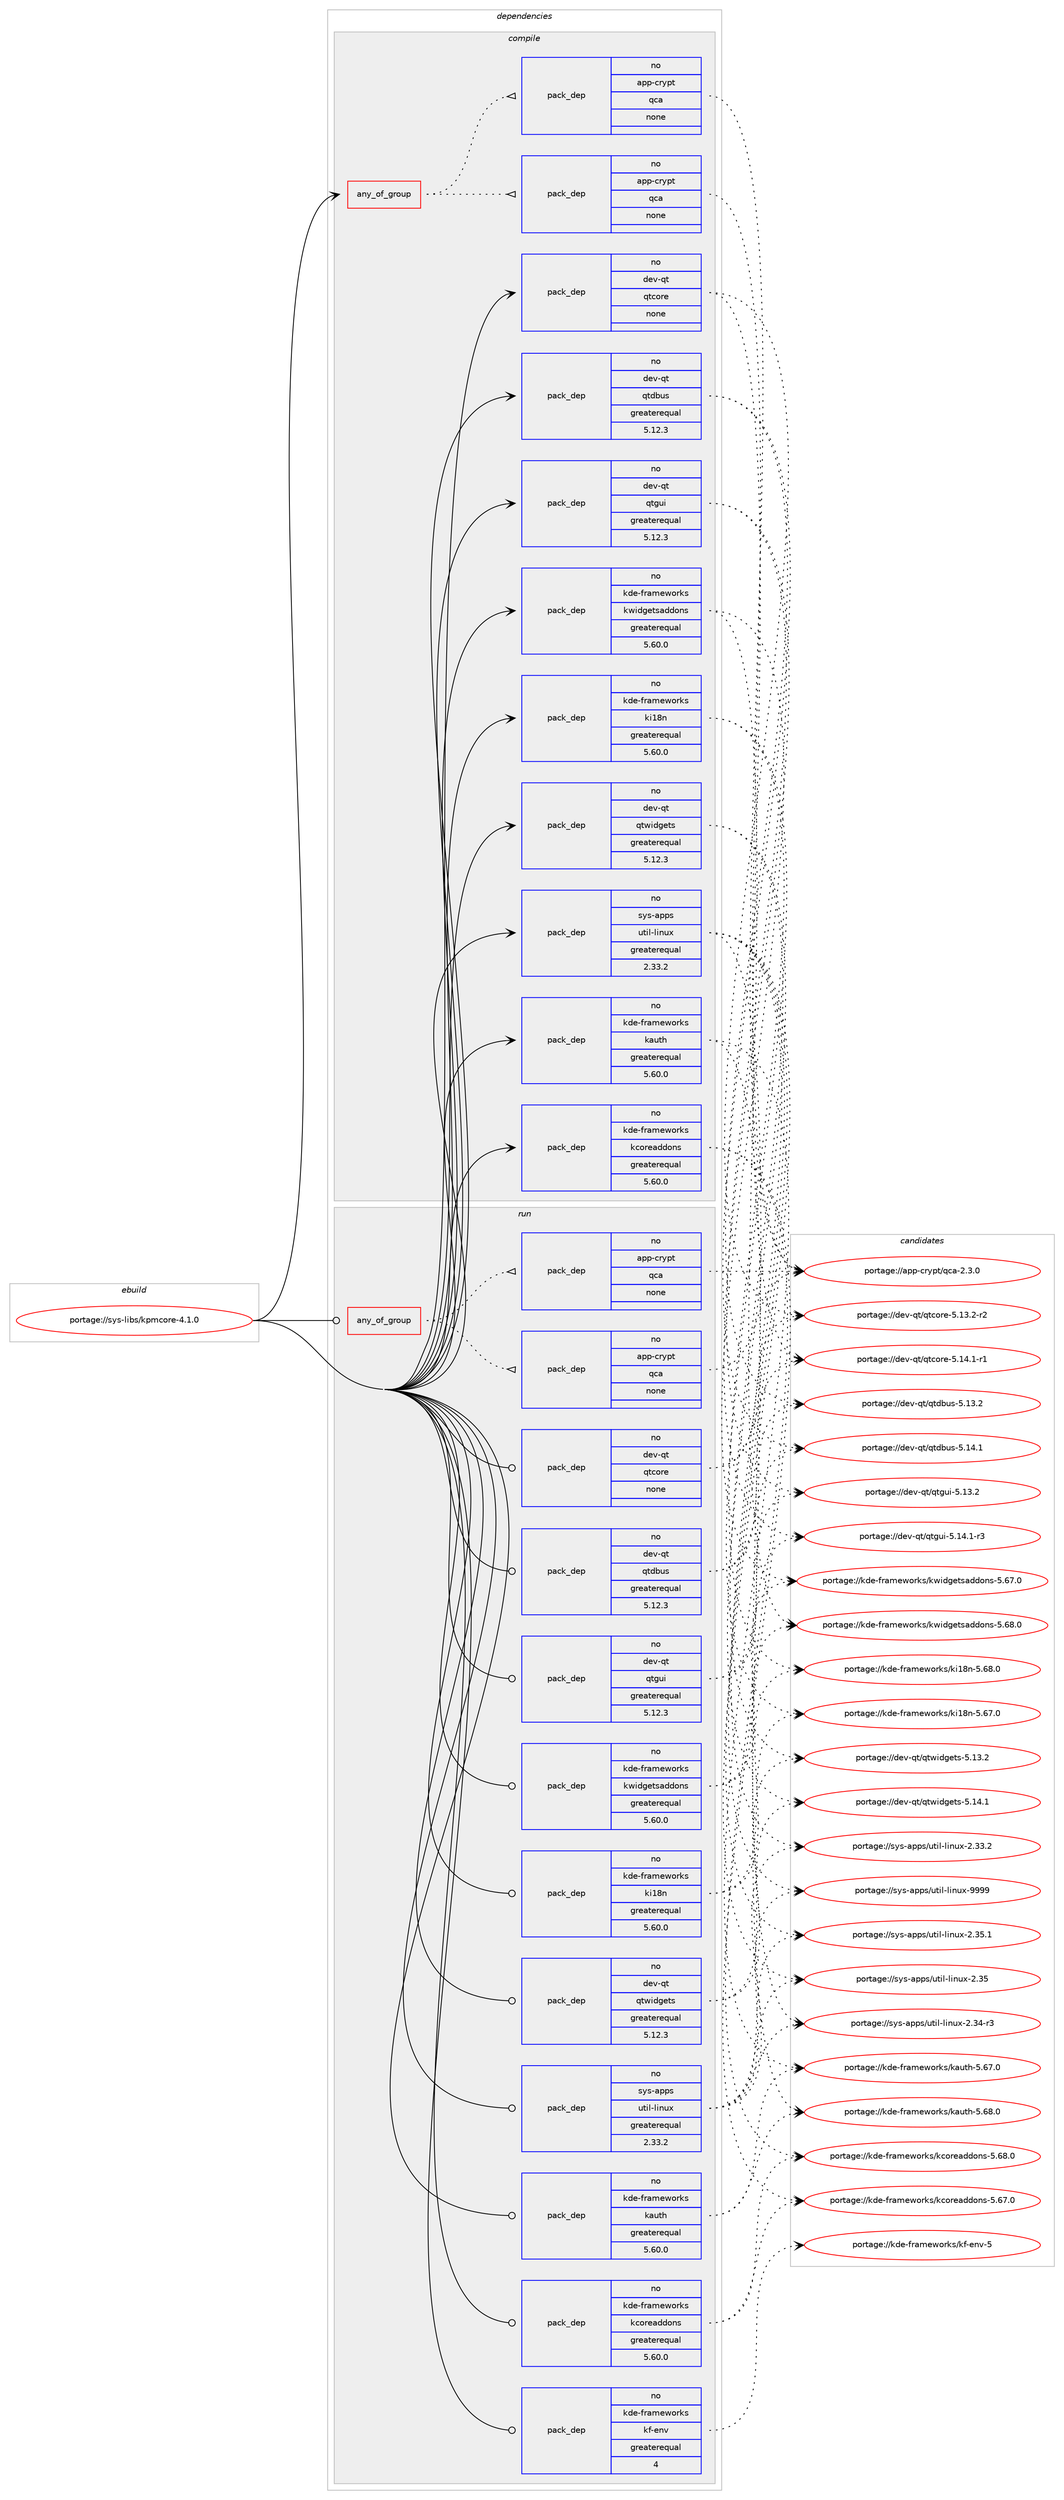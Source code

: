 digraph prolog {

# *************
# Graph options
# *************

newrank=true;
concentrate=true;
compound=true;
graph [rankdir=LR,fontname=Helvetica,fontsize=10,ranksep=1.5];#, ranksep=2.5, nodesep=0.2];
edge  [arrowhead=vee];
node  [fontname=Helvetica,fontsize=10];

# **********
# The ebuild
# **********

subgraph cluster_leftcol {
color=gray;
rank=same;
label=<<i>ebuild</i>>;
id [label="portage://sys-libs/kpmcore-4.1.0", color=red, width=4, href="../sys-libs/kpmcore-4.1.0.svg"];
}

# ****************
# The dependencies
# ****************

subgraph cluster_midcol {
color=gray;
label=<<i>dependencies</i>>;
subgraph cluster_compile {
fillcolor="#eeeeee";
style=filled;
label=<<i>compile</i>>;
subgraph any280 {
dependency9514 [label=<<TABLE BORDER="0" CELLBORDER="1" CELLSPACING="0" CELLPADDING="4"><TR><TD CELLPADDING="10">any_of_group</TD></TR></TABLE>>, shape=none, color=red];subgraph pack7804 {
dependency9515 [label=<<TABLE BORDER="0" CELLBORDER="1" CELLSPACING="0" CELLPADDING="4" WIDTH="220"><TR><TD ROWSPAN="6" CELLPADDING="30">pack_dep</TD></TR><TR><TD WIDTH="110">no</TD></TR><TR><TD>app-crypt</TD></TR><TR><TD>qca</TD></TR><TR><TD>none</TD></TR><TR><TD></TD></TR></TABLE>>, shape=none, color=blue];
}
dependency9514:e -> dependency9515:w [weight=20,style="dotted",arrowhead="oinv"];
subgraph pack7805 {
dependency9516 [label=<<TABLE BORDER="0" CELLBORDER="1" CELLSPACING="0" CELLPADDING="4" WIDTH="220"><TR><TD ROWSPAN="6" CELLPADDING="30">pack_dep</TD></TR><TR><TD WIDTH="110">no</TD></TR><TR><TD>app-crypt</TD></TR><TR><TD>qca</TD></TR><TR><TD>none</TD></TR><TR><TD></TD></TR></TABLE>>, shape=none, color=blue];
}
dependency9514:e -> dependency9516:w [weight=20,style="dotted",arrowhead="oinv"];
}
id:e -> dependency9514:w [weight=20,style="solid",arrowhead="vee"];
subgraph pack7806 {
dependency9517 [label=<<TABLE BORDER="0" CELLBORDER="1" CELLSPACING="0" CELLPADDING="4" WIDTH="220"><TR><TD ROWSPAN="6" CELLPADDING="30">pack_dep</TD></TR><TR><TD WIDTH="110">no</TD></TR><TR><TD>dev-qt</TD></TR><TR><TD>qtcore</TD></TR><TR><TD>none</TD></TR><TR><TD></TD></TR></TABLE>>, shape=none, color=blue];
}
id:e -> dependency9517:w [weight=20,style="solid",arrowhead="vee"];
subgraph pack7807 {
dependency9518 [label=<<TABLE BORDER="0" CELLBORDER="1" CELLSPACING="0" CELLPADDING="4" WIDTH="220"><TR><TD ROWSPAN="6" CELLPADDING="30">pack_dep</TD></TR><TR><TD WIDTH="110">no</TD></TR><TR><TD>dev-qt</TD></TR><TR><TD>qtdbus</TD></TR><TR><TD>greaterequal</TD></TR><TR><TD>5.12.3</TD></TR></TABLE>>, shape=none, color=blue];
}
id:e -> dependency9518:w [weight=20,style="solid",arrowhead="vee"];
subgraph pack7808 {
dependency9519 [label=<<TABLE BORDER="0" CELLBORDER="1" CELLSPACING="0" CELLPADDING="4" WIDTH="220"><TR><TD ROWSPAN="6" CELLPADDING="30">pack_dep</TD></TR><TR><TD WIDTH="110">no</TD></TR><TR><TD>dev-qt</TD></TR><TR><TD>qtgui</TD></TR><TR><TD>greaterequal</TD></TR><TR><TD>5.12.3</TD></TR></TABLE>>, shape=none, color=blue];
}
id:e -> dependency9519:w [weight=20,style="solid",arrowhead="vee"];
subgraph pack7809 {
dependency9520 [label=<<TABLE BORDER="0" CELLBORDER="1" CELLSPACING="0" CELLPADDING="4" WIDTH="220"><TR><TD ROWSPAN="6" CELLPADDING="30">pack_dep</TD></TR><TR><TD WIDTH="110">no</TD></TR><TR><TD>dev-qt</TD></TR><TR><TD>qtwidgets</TD></TR><TR><TD>greaterequal</TD></TR><TR><TD>5.12.3</TD></TR></TABLE>>, shape=none, color=blue];
}
id:e -> dependency9520:w [weight=20,style="solid",arrowhead="vee"];
subgraph pack7810 {
dependency9521 [label=<<TABLE BORDER="0" CELLBORDER="1" CELLSPACING="0" CELLPADDING="4" WIDTH="220"><TR><TD ROWSPAN="6" CELLPADDING="30">pack_dep</TD></TR><TR><TD WIDTH="110">no</TD></TR><TR><TD>kde-frameworks</TD></TR><TR><TD>kauth</TD></TR><TR><TD>greaterequal</TD></TR><TR><TD>5.60.0</TD></TR></TABLE>>, shape=none, color=blue];
}
id:e -> dependency9521:w [weight=20,style="solid",arrowhead="vee"];
subgraph pack7811 {
dependency9522 [label=<<TABLE BORDER="0" CELLBORDER="1" CELLSPACING="0" CELLPADDING="4" WIDTH="220"><TR><TD ROWSPAN="6" CELLPADDING="30">pack_dep</TD></TR><TR><TD WIDTH="110">no</TD></TR><TR><TD>kde-frameworks</TD></TR><TR><TD>kcoreaddons</TD></TR><TR><TD>greaterequal</TD></TR><TR><TD>5.60.0</TD></TR></TABLE>>, shape=none, color=blue];
}
id:e -> dependency9522:w [weight=20,style="solid",arrowhead="vee"];
subgraph pack7812 {
dependency9523 [label=<<TABLE BORDER="0" CELLBORDER="1" CELLSPACING="0" CELLPADDING="4" WIDTH="220"><TR><TD ROWSPAN="6" CELLPADDING="30">pack_dep</TD></TR><TR><TD WIDTH="110">no</TD></TR><TR><TD>kde-frameworks</TD></TR><TR><TD>ki18n</TD></TR><TR><TD>greaterequal</TD></TR><TR><TD>5.60.0</TD></TR></TABLE>>, shape=none, color=blue];
}
id:e -> dependency9523:w [weight=20,style="solid",arrowhead="vee"];
subgraph pack7813 {
dependency9524 [label=<<TABLE BORDER="0" CELLBORDER="1" CELLSPACING="0" CELLPADDING="4" WIDTH="220"><TR><TD ROWSPAN="6" CELLPADDING="30">pack_dep</TD></TR><TR><TD WIDTH="110">no</TD></TR><TR><TD>kde-frameworks</TD></TR><TR><TD>kwidgetsaddons</TD></TR><TR><TD>greaterequal</TD></TR><TR><TD>5.60.0</TD></TR></TABLE>>, shape=none, color=blue];
}
id:e -> dependency9524:w [weight=20,style="solid",arrowhead="vee"];
subgraph pack7814 {
dependency9525 [label=<<TABLE BORDER="0" CELLBORDER="1" CELLSPACING="0" CELLPADDING="4" WIDTH="220"><TR><TD ROWSPAN="6" CELLPADDING="30">pack_dep</TD></TR><TR><TD WIDTH="110">no</TD></TR><TR><TD>sys-apps</TD></TR><TR><TD>util-linux</TD></TR><TR><TD>greaterequal</TD></TR><TR><TD>2.33.2</TD></TR></TABLE>>, shape=none, color=blue];
}
id:e -> dependency9525:w [weight=20,style="solid",arrowhead="vee"];
}
subgraph cluster_compileandrun {
fillcolor="#eeeeee";
style=filled;
label=<<i>compile and run</i>>;
}
subgraph cluster_run {
fillcolor="#eeeeee";
style=filled;
label=<<i>run</i>>;
subgraph any281 {
dependency9526 [label=<<TABLE BORDER="0" CELLBORDER="1" CELLSPACING="0" CELLPADDING="4"><TR><TD CELLPADDING="10">any_of_group</TD></TR></TABLE>>, shape=none, color=red];subgraph pack7815 {
dependency9527 [label=<<TABLE BORDER="0" CELLBORDER="1" CELLSPACING="0" CELLPADDING="4" WIDTH="220"><TR><TD ROWSPAN="6" CELLPADDING="30">pack_dep</TD></TR><TR><TD WIDTH="110">no</TD></TR><TR><TD>app-crypt</TD></TR><TR><TD>qca</TD></TR><TR><TD>none</TD></TR><TR><TD></TD></TR></TABLE>>, shape=none, color=blue];
}
dependency9526:e -> dependency9527:w [weight=20,style="dotted",arrowhead="oinv"];
subgraph pack7816 {
dependency9528 [label=<<TABLE BORDER="0" CELLBORDER="1" CELLSPACING="0" CELLPADDING="4" WIDTH="220"><TR><TD ROWSPAN="6" CELLPADDING="30">pack_dep</TD></TR><TR><TD WIDTH="110">no</TD></TR><TR><TD>app-crypt</TD></TR><TR><TD>qca</TD></TR><TR><TD>none</TD></TR><TR><TD></TD></TR></TABLE>>, shape=none, color=blue];
}
dependency9526:e -> dependency9528:w [weight=20,style="dotted",arrowhead="oinv"];
}
id:e -> dependency9526:w [weight=20,style="solid",arrowhead="odot"];
subgraph pack7817 {
dependency9529 [label=<<TABLE BORDER="0" CELLBORDER="1" CELLSPACING="0" CELLPADDING="4" WIDTH="220"><TR><TD ROWSPAN="6" CELLPADDING="30">pack_dep</TD></TR><TR><TD WIDTH="110">no</TD></TR><TR><TD>dev-qt</TD></TR><TR><TD>qtcore</TD></TR><TR><TD>none</TD></TR><TR><TD></TD></TR></TABLE>>, shape=none, color=blue];
}
id:e -> dependency9529:w [weight=20,style="solid",arrowhead="odot"];
subgraph pack7818 {
dependency9530 [label=<<TABLE BORDER="0" CELLBORDER="1" CELLSPACING="0" CELLPADDING="4" WIDTH="220"><TR><TD ROWSPAN="6" CELLPADDING="30">pack_dep</TD></TR><TR><TD WIDTH="110">no</TD></TR><TR><TD>dev-qt</TD></TR><TR><TD>qtdbus</TD></TR><TR><TD>greaterequal</TD></TR><TR><TD>5.12.3</TD></TR></TABLE>>, shape=none, color=blue];
}
id:e -> dependency9530:w [weight=20,style="solid",arrowhead="odot"];
subgraph pack7819 {
dependency9531 [label=<<TABLE BORDER="0" CELLBORDER="1" CELLSPACING="0" CELLPADDING="4" WIDTH="220"><TR><TD ROWSPAN="6" CELLPADDING="30">pack_dep</TD></TR><TR><TD WIDTH="110">no</TD></TR><TR><TD>dev-qt</TD></TR><TR><TD>qtgui</TD></TR><TR><TD>greaterequal</TD></TR><TR><TD>5.12.3</TD></TR></TABLE>>, shape=none, color=blue];
}
id:e -> dependency9531:w [weight=20,style="solid",arrowhead="odot"];
subgraph pack7820 {
dependency9532 [label=<<TABLE BORDER="0" CELLBORDER="1" CELLSPACING="0" CELLPADDING="4" WIDTH="220"><TR><TD ROWSPAN="6" CELLPADDING="30">pack_dep</TD></TR><TR><TD WIDTH="110">no</TD></TR><TR><TD>dev-qt</TD></TR><TR><TD>qtwidgets</TD></TR><TR><TD>greaterequal</TD></TR><TR><TD>5.12.3</TD></TR></TABLE>>, shape=none, color=blue];
}
id:e -> dependency9532:w [weight=20,style="solid",arrowhead="odot"];
subgraph pack7821 {
dependency9533 [label=<<TABLE BORDER="0" CELLBORDER="1" CELLSPACING="0" CELLPADDING="4" WIDTH="220"><TR><TD ROWSPAN="6" CELLPADDING="30">pack_dep</TD></TR><TR><TD WIDTH="110">no</TD></TR><TR><TD>kde-frameworks</TD></TR><TR><TD>kauth</TD></TR><TR><TD>greaterequal</TD></TR><TR><TD>5.60.0</TD></TR></TABLE>>, shape=none, color=blue];
}
id:e -> dependency9533:w [weight=20,style="solid",arrowhead="odot"];
subgraph pack7822 {
dependency9534 [label=<<TABLE BORDER="0" CELLBORDER="1" CELLSPACING="0" CELLPADDING="4" WIDTH="220"><TR><TD ROWSPAN="6" CELLPADDING="30">pack_dep</TD></TR><TR><TD WIDTH="110">no</TD></TR><TR><TD>kde-frameworks</TD></TR><TR><TD>kcoreaddons</TD></TR><TR><TD>greaterequal</TD></TR><TR><TD>5.60.0</TD></TR></TABLE>>, shape=none, color=blue];
}
id:e -> dependency9534:w [weight=20,style="solid",arrowhead="odot"];
subgraph pack7823 {
dependency9535 [label=<<TABLE BORDER="0" CELLBORDER="1" CELLSPACING="0" CELLPADDING="4" WIDTH="220"><TR><TD ROWSPAN="6" CELLPADDING="30">pack_dep</TD></TR><TR><TD WIDTH="110">no</TD></TR><TR><TD>kde-frameworks</TD></TR><TR><TD>kf-env</TD></TR><TR><TD>greaterequal</TD></TR><TR><TD>4</TD></TR></TABLE>>, shape=none, color=blue];
}
id:e -> dependency9535:w [weight=20,style="solid",arrowhead="odot"];
subgraph pack7824 {
dependency9536 [label=<<TABLE BORDER="0" CELLBORDER="1" CELLSPACING="0" CELLPADDING="4" WIDTH="220"><TR><TD ROWSPAN="6" CELLPADDING="30">pack_dep</TD></TR><TR><TD WIDTH="110">no</TD></TR><TR><TD>kde-frameworks</TD></TR><TR><TD>ki18n</TD></TR><TR><TD>greaterequal</TD></TR><TR><TD>5.60.0</TD></TR></TABLE>>, shape=none, color=blue];
}
id:e -> dependency9536:w [weight=20,style="solid",arrowhead="odot"];
subgraph pack7825 {
dependency9537 [label=<<TABLE BORDER="0" CELLBORDER="1" CELLSPACING="0" CELLPADDING="4" WIDTH="220"><TR><TD ROWSPAN="6" CELLPADDING="30">pack_dep</TD></TR><TR><TD WIDTH="110">no</TD></TR><TR><TD>kde-frameworks</TD></TR><TR><TD>kwidgetsaddons</TD></TR><TR><TD>greaterequal</TD></TR><TR><TD>5.60.0</TD></TR></TABLE>>, shape=none, color=blue];
}
id:e -> dependency9537:w [weight=20,style="solid",arrowhead="odot"];
subgraph pack7826 {
dependency9538 [label=<<TABLE BORDER="0" CELLBORDER="1" CELLSPACING="0" CELLPADDING="4" WIDTH="220"><TR><TD ROWSPAN="6" CELLPADDING="30">pack_dep</TD></TR><TR><TD WIDTH="110">no</TD></TR><TR><TD>sys-apps</TD></TR><TR><TD>util-linux</TD></TR><TR><TD>greaterequal</TD></TR><TR><TD>2.33.2</TD></TR></TABLE>>, shape=none, color=blue];
}
id:e -> dependency9538:w [weight=20,style="solid",arrowhead="odot"];
}
}

# **************
# The candidates
# **************

subgraph cluster_choices {
rank=same;
color=gray;
label=<<i>candidates</i>>;

subgraph choice7804 {
color=black;
nodesep=1;
choice971121124599114121112116471139997455046514648 [label="portage://app-crypt/qca-2.3.0", color=red, width=4,href="../app-crypt/qca-2.3.0.svg"];
dependency9515:e -> choice971121124599114121112116471139997455046514648:w [style=dotted,weight="100"];
}
subgraph choice7805 {
color=black;
nodesep=1;
choice971121124599114121112116471139997455046514648 [label="portage://app-crypt/qca-2.3.0", color=red, width=4,href="../app-crypt/qca-2.3.0.svg"];
dependency9516:e -> choice971121124599114121112116471139997455046514648:w [style=dotted,weight="100"];
}
subgraph choice7806 {
color=black;
nodesep=1;
choice100101118451131164711311699111114101455346495246494511449 [label="portage://dev-qt/qtcore-5.14.1-r1", color=red, width=4,href="../dev-qt/qtcore-5.14.1-r1.svg"];
choice100101118451131164711311699111114101455346495146504511450 [label="portage://dev-qt/qtcore-5.13.2-r2", color=red, width=4,href="../dev-qt/qtcore-5.13.2-r2.svg"];
dependency9517:e -> choice100101118451131164711311699111114101455346495246494511449:w [style=dotted,weight="100"];
dependency9517:e -> choice100101118451131164711311699111114101455346495146504511450:w [style=dotted,weight="100"];
}
subgraph choice7807 {
color=black;
nodesep=1;
choice10010111845113116471131161009811711545534649524649 [label="portage://dev-qt/qtdbus-5.14.1", color=red, width=4,href="../dev-qt/qtdbus-5.14.1.svg"];
choice10010111845113116471131161009811711545534649514650 [label="portage://dev-qt/qtdbus-5.13.2", color=red, width=4,href="../dev-qt/qtdbus-5.13.2.svg"];
dependency9518:e -> choice10010111845113116471131161009811711545534649524649:w [style=dotted,weight="100"];
dependency9518:e -> choice10010111845113116471131161009811711545534649514650:w [style=dotted,weight="100"];
}
subgraph choice7808 {
color=black;
nodesep=1;
choice1001011184511311647113116103117105455346495246494511451 [label="portage://dev-qt/qtgui-5.14.1-r3", color=red, width=4,href="../dev-qt/qtgui-5.14.1-r3.svg"];
choice100101118451131164711311610311710545534649514650 [label="portage://dev-qt/qtgui-5.13.2", color=red, width=4,href="../dev-qt/qtgui-5.13.2.svg"];
dependency9519:e -> choice1001011184511311647113116103117105455346495246494511451:w [style=dotted,weight="100"];
dependency9519:e -> choice100101118451131164711311610311710545534649514650:w [style=dotted,weight="100"];
}
subgraph choice7809 {
color=black;
nodesep=1;
choice100101118451131164711311611910510010310111611545534649524649 [label="portage://dev-qt/qtwidgets-5.14.1", color=red, width=4,href="../dev-qt/qtwidgets-5.14.1.svg"];
choice100101118451131164711311611910510010310111611545534649514650 [label="portage://dev-qt/qtwidgets-5.13.2", color=red, width=4,href="../dev-qt/qtwidgets-5.13.2.svg"];
dependency9520:e -> choice100101118451131164711311611910510010310111611545534649524649:w [style=dotted,weight="100"];
dependency9520:e -> choice100101118451131164711311611910510010310111611545534649514650:w [style=dotted,weight="100"];
}
subgraph choice7810 {
color=black;
nodesep=1;
choice1071001014510211497109101119111114107115471079711711610445534654564648 [label="portage://kde-frameworks/kauth-5.68.0", color=red, width=4,href="../kde-frameworks/kauth-5.68.0.svg"];
choice1071001014510211497109101119111114107115471079711711610445534654554648 [label="portage://kde-frameworks/kauth-5.67.0", color=red, width=4,href="../kde-frameworks/kauth-5.67.0.svg"];
dependency9521:e -> choice1071001014510211497109101119111114107115471079711711610445534654564648:w [style=dotted,weight="100"];
dependency9521:e -> choice1071001014510211497109101119111114107115471079711711610445534654554648:w [style=dotted,weight="100"];
}
subgraph choice7811 {
color=black;
nodesep=1;
choice107100101451021149710910111911111410711547107991111141019710010011111011545534654564648 [label="portage://kde-frameworks/kcoreaddons-5.68.0", color=red, width=4,href="../kde-frameworks/kcoreaddons-5.68.0.svg"];
choice107100101451021149710910111911111410711547107991111141019710010011111011545534654554648 [label="portage://kde-frameworks/kcoreaddons-5.67.0", color=red, width=4,href="../kde-frameworks/kcoreaddons-5.67.0.svg"];
dependency9522:e -> choice107100101451021149710910111911111410711547107991111141019710010011111011545534654564648:w [style=dotted,weight="100"];
dependency9522:e -> choice107100101451021149710910111911111410711547107991111141019710010011111011545534654554648:w [style=dotted,weight="100"];
}
subgraph choice7812 {
color=black;
nodesep=1;
choice107100101451021149710910111911111410711547107105495611045534654564648 [label="portage://kde-frameworks/ki18n-5.68.0", color=red, width=4,href="../kde-frameworks/ki18n-5.68.0.svg"];
choice107100101451021149710910111911111410711547107105495611045534654554648 [label="portage://kde-frameworks/ki18n-5.67.0", color=red, width=4,href="../kde-frameworks/ki18n-5.67.0.svg"];
dependency9523:e -> choice107100101451021149710910111911111410711547107105495611045534654564648:w [style=dotted,weight="100"];
dependency9523:e -> choice107100101451021149710910111911111410711547107105495611045534654554648:w [style=dotted,weight="100"];
}
subgraph choice7813 {
color=black;
nodesep=1;
choice1071001014510211497109101119111114107115471071191051001031011161159710010011111011545534654564648 [label="portage://kde-frameworks/kwidgetsaddons-5.68.0", color=red, width=4,href="../kde-frameworks/kwidgetsaddons-5.68.0.svg"];
choice1071001014510211497109101119111114107115471071191051001031011161159710010011111011545534654554648 [label="portage://kde-frameworks/kwidgetsaddons-5.67.0", color=red, width=4,href="../kde-frameworks/kwidgetsaddons-5.67.0.svg"];
dependency9524:e -> choice1071001014510211497109101119111114107115471071191051001031011161159710010011111011545534654564648:w [style=dotted,weight="100"];
dependency9524:e -> choice1071001014510211497109101119111114107115471071191051001031011161159710010011111011545534654554648:w [style=dotted,weight="100"];
}
subgraph choice7814 {
color=black;
nodesep=1;
choice115121115459711211211547117116105108451081051101171204557575757 [label="portage://sys-apps/util-linux-9999", color=red, width=4,href="../sys-apps/util-linux-9999.svg"];
choice1151211154597112112115471171161051084510810511011712045504651534649 [label="portage://sys-apps/util-linux-2.35.1", color=red, width=4,href="../sys-apps/util-linux-2.35.1.svg"];
choice115121115459711211211547117116105108451081051101171204550465153 [label="portage://sys-apps/util-linux-2.35", color=red, width=4,href="../sys-apps/util-linux-2.35.svg"];
choice1151211154597112112115471171161051084510810511011712045504651524511451 [label="portage://sys-apps/util-linux-2.34-r3", color=red, width=4,href="../sys-apps/util-linux-2.34-r3.svg"];
choice1151211154597112112115471171161051084510810511011712045504651514650 [label="portage://sys-apps/util-linux-2.33.2", color=red, width=4,href="../sys-apps/util-linux-2.33.2.svg"];
dependency9525:e -> choice115121115459711211211547117116105108451081051101171204557575757:w [style=dotted,weight="100"];
dependency9525:e -> choice1151211154597112112115471171161051084510810511011712045504651534649:w [style=dotted,weight="100"];
dependency9525:e -> choice115121115459711211211547117116105108451081051101171204550465153:w [style=dotted,weight="100"];
dependency9525:e -> choice1151211154597112112115471171161051084510810511011712045504651524511451:w [style=dotted,weight="100"];
dependency9525:e -> choice1151211154597112112115471171161051084510810511011712045504651514650:w [style=dotted,weight="100"];
}
subgraph choice7815 {
color=black;
nodesep=1;
choice971121124599114121112116471139997455046514648 [label="portage://app-crypt/qca-2.3.0", color=red, width=4,href="../app-crypt/qca-2.3.0.svg"];
dependency9527:e -> choice971121124599114121112116471139997455046514648:w [style=dotted,weight="100"];
}
subgraph choice7816 {
color=black;
nodesep=1;
choice971121124599114121112116471139997455046514648 [label="portage://app-crypt/qca-2.3.0", color=red, width=4,href="../app-crypt/qca-2.3.0.svg"];
dependency9528:e -> choice971121124599114121112116471139997455046514648:w [style=dotted,weight="100"];
}
subgraph choice7817 {
color=black;
nodesep=1;
choice100101118451131164711311699111114101455346495246494511449 [label="portage://dev-qt/qtcore-5.14.1-r1", color=red, width=4,href="../dev-qt/qtcore-5.14.1-r1.svg"];
choice100101118451131164711311699111114101455346495146504511450 [label="portage://dev-qt/qtcore-5.13.2-r2", color=red, width=4,href="../dev-qt/qtcore-5.13.2-r2.svg"];
dependency9529:e -> choice100101118451131164711311699111114101455346495246494511449:w [style=dotted,weight="100"];
dependency9529:e -> choice100101118451131164711311699111114101455346495146504511450:w [style=dotted,weight="100"];
}
subgraph choice7818 {
color=black;
nodesep=1;
choice10010111845113116471131161009811711545534649524649 [label="portage://dev-qt/qtdbus-5.14.1", color=red, width=4,href="../dev-qt/qtdbus-5.14.1.svg"];
choice10010111845113116471131161009811711545534649514650 [label="portage://dev-qt/qtdbus-5.13.2", color=red, width=4,href="../dev-qt/qtdbus-5.13.2.svg"];
dependency9530:e -> choice10010111845113116471131161009811711545534649524649:w [style=dotted,weight="100"];
dependency9530:e -> choice10010111845113116471131161009811711545534649514650:w [style=dotted,weight="100"];
}
subgraph choice7819 {
color=black;
nodesep=1;
choice1001011184511311647113116103117105455346495246494511451 [label="portage://dev-qt/qtgui-5.14.1-r3", color=red, width=4,href="../dev-qt/qtgui-5.14.1-r3.svg"];
choice100101118451131164711311610311710545534649514650 [label="portage://dev-qt/qtgui-5.13.2", color=red, width=4,href="../dev-qt/qtgui-5.13.2.svg"];
dependency9531:e -> choice1001011184511311647113116103117105455346495246494511451:w [style=dotted,weight="100"];
dependency9531:e -> choice100101118451131164711311610311710545534649514650:w [style=dotted,weight="100"];
}
subgraph choice7820 {
color=black;
nodesep=1;
choice100101118451131164711311611910510010310111611545534649524649 [label="portage://dev-qt/qtwidgets-5.14.1", color=red, width=4,href="../dev-qt/qtwidgets-5.14.1.svg"];
choice100101118451131164711311611910510010310111611545534649514650 [label="portage://dev-qt/qtwidgets-5.13.2", color=red, width=4,href="../dev-qt/qtwidgets-5.13.2.svg"];
dependency9532:e -> choice100101118451131164711311611910510010310111611545534649524649:w [style=dotted,weight="100"];
dependency9532:e -> choice100101118451131164711311611910510010310111611545534649514650:w [style=dotted,weight="100"];
}
subgraph choice7821 {
color=black;
nodesep=1;
choice1071001014510211497109101119111114107115471079711711610445534654564648 [label="portage://kde-frameworks/kauth-5.68.0", color=red, width=4,href="../kde-frameworks/kauth-5.68.0.svg"];
choice1071001014510211497109101119111114107115471079711711610445534654554648 [label="portage://kde-frameworks/kauth-5.67.0", color=red, width=4,href="../kde-frameworks/kauth-5.67.0.svg"];
dependency9533:e -> choice1071001014510211497109101119111114107115471079711711610445534654564648:w [style=dotted,weight="100"];
dependency9533:e -> choice1071001014510211497109101119111114107115471079711711610445534654554648:w [style=dotted,weight="100"];
}
subgraph choice7822 {
color=black;
nodesep=1;
choice107100101451021149710910111911111410711547107991111141019710010011111011545534654564648 [label="portage://kde-frameworks/kcoreaddons-5.68.0", color=red, width=4,href="../kde-frameworks/kcoreaddons-5.68.0.svg"];
choice107100101451021149710910111911111410711547107991111141019710010011111011545534654554648 [label="portage://kde-frameworks/kcoreaddons-5.67.0", color=red, width=4,href="../kde-frameworks/kcoreaddons-5.67.0.svg"];
dependency9534:e -> choice107100101451021149710910111911111410711547107991111141019710010011111011545534654564648:w [style=dotted,weight="100"];
dependency9534:e -> choice107100101451021149710910111911111410711547107991111141019710010011111011545534654554648:w [style=dotted,weight="100"];
}
subgraph choice7823 {
color=black;
nodesep=1;
choice107100101451021149710910111911111410711547107102451011101184553 [label="portage://kde-frameworks/kf-env-5", color=red, width=4,href="../kde-frameworks/kf-env-5.svg"];
dependency9535:e -> choice107100101451021149710910111911111410711547107102451011101184553:w [style=dotted,weight="100"];
}
subgraph choice7824 {
color=black;
nodesep=1;
choice107100101451021149710910111911111410711547107105495611045534654564648 [label="portage://kde-frameworks/ki18n-5.68.0", color=red, width=4,href="../kde-frameworks/ki18n-5.68.0.svg"];
choice107100101451021149710910111911111410711547107105495611045534654554648 [label="portage://kde-frameworks/ki18n-5.67.0", color=red, width=4,href="../kde-frameworks/ki18n-5.67.0.svg"];
dependency9536:e -> choice107100101451021149710910111911111410711547107105495611045534654564648:w [style=dotted,weight="100"];
dependency9536:e -> choice107100101451021149710910111911111410711547107105495611045534654554648:w [style=dotted,weight="100"];
}
subgraph choice7825 {
color=black;
nodesep=1;
choice1071001014510211497109101119111114107115471071191051001031011161159710010011111011545534654564648 [label="portage://kde-frameworks/kwidgetsaddons-5.68.0", color=red, width=4,href="../kde-frameworks/kwidgetsaddons-5.68.0.svg"];
choice1071001014510211497109101119111114107115471071191051001031011161159710010011111011545534654554648 [label="portage://kde-frameworks/kwidgetsaddons-5.67.0", color=red, width=4,href="../kde-frameworks/kwidgetsaddons-5.67.0.svg"];
dependency9537:e -> choice1071001014510211497109101119111114107115471071191051001031011161159710010011111011545534654564648:w [style=dotted,weight="100"];
dependency9537:e -> choice1071001014510211497109101119111114107115471071191051001031011161159710010011111011545534654554648:w [style=dotted,weight="100"];
}
subgraph choice7826 {
color=black;
nodesep=1;
choice115121115459711211211547117116105108451081051101171204557575757 [label="portage://sys-apps/util-linux-9999", color=red, width=4,href="../sys-apps/util-linux-9999.svg"];
choice1151211154597112112115471171161051084510810511011712045504651534649 [label="portage://sys-apps/util-linux-2.35.1", color=red, width=4,href="../sys-apps/util-linux-2.35.1.svg"];
choice115121115459711211211547117116105108451081051101171204550465153 [label="portage://sys-apps/util-linux-2.35", color=red, width=4,href="../sys-apps/util-linux-2.35.svg"];
choice1151211154597112112115471171161051084510810511011712045504651524511451 [label="portage://sys-apps/util-linux-2.34-r3", color=red, width=4,href="../sys-apps/util-linux-2.34-r3.svg"];
choice1151211154597112112115471171161051084510810511011712045504651514650 [label="portage://sys-apps/util-linux-2.33.2", color=red, width=4,href="../sys-apps/util-linux-2.33.2.svg"];
dependency9538:e -> choice115121115459711211211547117116105108451081051101171204557575757:w [style=dotted,weight="100"];
dependency9538:e -> choice1151211154597112112115471171161051084510810511011712045504651534649:w [style=dotted,weight="100"];
dependency9538:e -> choice115121115459711211211547117116105108451081051101171204550465153:w [style=dotted,weight="100"];
dependency9538:e -> choice1151211154597112112115471171161051084510810511011712045504651524511451:w [style=dotted,weight="100"];
dependency9538:e -> choice1151211154597112112115471171161051084510810511011712045504651514650:w [style=dotted,weight="100"];
}
}

}
